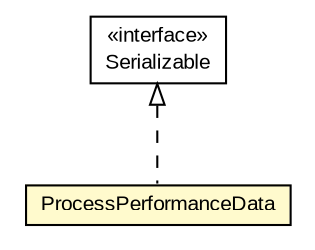 #!/usr/local/bin/dot
#
# Class diagram 
# Generated by UMLGraph version R5_6-24-gf6e263 (http://www.umlgraph.org/)
#

digraph G {
	edge [fontname="arial",fontsize=10,labelfontname="arial",labelfontsize=10];
	node [fontname="arial",fontsize=10,shape=plaintext];
	nodesep=0.25;
	ranksep=0.5;
	// org.miloss.fgsms.services.interfaces.common.ProcessPerformanceData
	c890836 [label=<<table title="org.miloss.fgsms.services.interfaces.common.ProcessPerformanceData" border="0" cellborder="1" cellspacing="0" cellpadding="2" port="p" bgcolor="lemonChiffon" href="./ProcessPerformanceData.html">
		<tr><td><table border="0" cellspacing="0" cellpadding="1">
<tr><td align="center" balign="center"> ProcessPerformanceData </td></tr>
		</table></td></tr>
		</table>>, URL="./ProcessPerformanceData.html", fontname="arial", fontcolor="black", fontsize=10.0];
	//org.miloss.fgsms.services.interfaces.common.ProcessPerformanceData implements java.io.Serializable
	c891792:p -> c890836:p [dir=back,arrowtail=empty,style=dashed];
	// java.io.Serializable
	c891792 [label=<<table title="java.io.Serializable" border="0" cellborder="1" cellspacing="0" cellpadding="2" port="p" href="http://java.sun.com/j2se/1.4.2/docs/api/java/io/Serializable.html">
		<tr><td><table border="0" cellspacing="0" cellpadding="1">
<tr><td align="center" balign="center"> &#171;interface&#187; </td></tr>
<tr><td align="center" balign="center"> Serializable </td></tr>
		</table></td></tr>
		</table>>, URL="http://java.sun.com/j2se/1.4.2/docs/api/java/io/Serializable.html", fontname="arial", fontcolor="black", fontsize=10.0];
}

